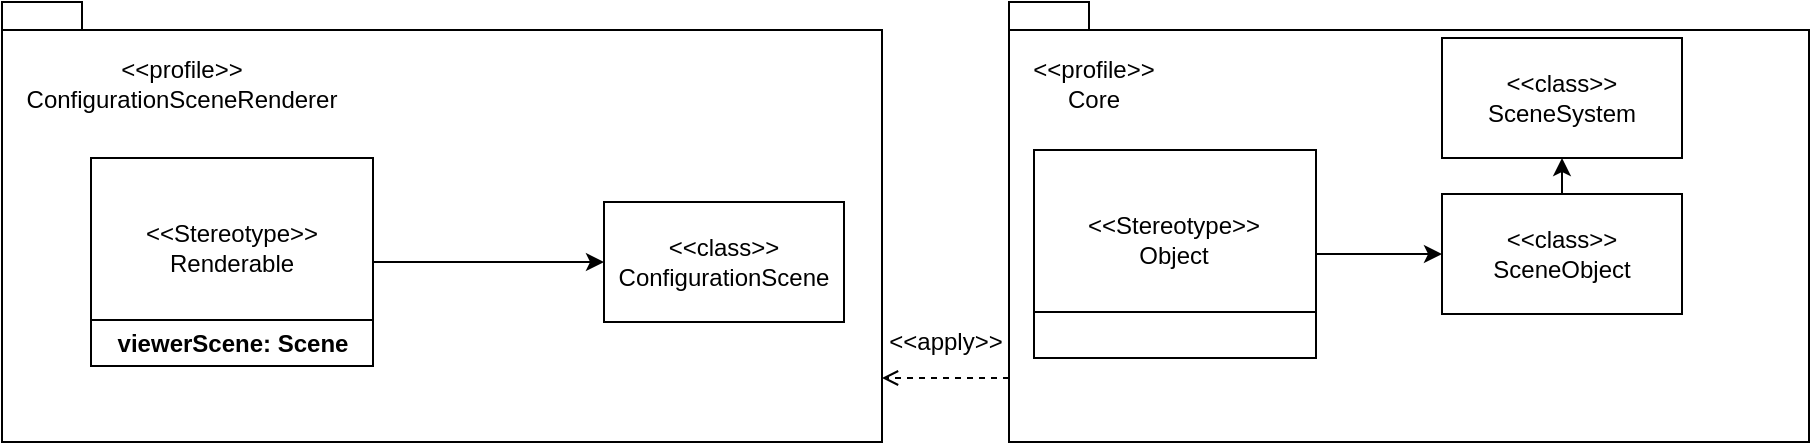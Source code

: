<mxfile version="22.0.4" type="device">
  <diagram name="Page-1" id="QF-HFR9DMq3BP3aIpiYZ">
    <mxGraphModel dx="-557" dy="-3897" grid="1" gridSize="10" guides="1" tooltips="1" connect="1" arrows="1" fold="1" page="1" pageScale="1" pageWidth="850" pageHeight="1100" math="0" shadow="0">
      <root>
        <mxCell id="0" />
        <mxCell id="1" parent="0" />
        <mxCell id="QaxwCflCojPM-nvT5ss5-1" value="" style="shape=folder;fontStyle=1;spacingTop=10;tabWidth=40;tabHeight=14;tabPosition=left;html=1;whiteSpace=wrap;" vertex="1" parent="1">
          <mxGeometry x="1890" y="4950" width="440" height="220" as="geometry" />
        </mxCell>
        <mxCell id="QaxwCflCojPM-nvT5ss5-2" style="edgeStyle=orthogonalEdgeStyle;rounded=0;orthogonalLoop=1;jettySize=auto;html=1;exitX=0;exitY=0.5;exitDx=0;exitDy=0;entryX=0;entryY=0.5;entryDx=0;entryDy=0;" edge="1" parent="1" source="QaxwCflCojPM-nvT5ss5-3" target="QaxwCflCojPM-nvT5ss5-7">
          <mxGeometry relative="1" as="geometry" />
        </mxCell>
        <mxCell id="QaxwCflCojPM-nvT5ss5-3" value="viewerScene: Scene" style="swimlane;whiteSpace=wrap;html=1;direction=west;" vertex="1" parent="1">
          <mxGeometry x="1934.5" y="5028" width="141" height="104" as="geometry" />
        </mxCell>
        <mxCell id="QaxwCflCojPM-nvT5ss5-4" value="&amp;lt;&amp;lt;Stereotype&amp;gt;&amp;gt;&lt;br&gt;Renderable" style="text;html=1;strokeColor=none;fillColor=none;align=center;verticalAlign=middle;whiteSpace=wrap;rounded=0;" vertex="1" parent="QaxwCflCojPM-nvT5ss5-3">
          <mxGeometry x="40" y="30" width="60" height="30" as="geometry" />
        </mxCell>
        <mxCell id="QaxwCflCojPM-nvT5ss5-5" value="" style="shape=folder;fontStyle=1;spacingTop=10;tabWidth=40;tabHeight=14;tabPosition=left;html=1;whiteSpace=wrap;" vertex="1" parent="1">
          <mxGeometry x="2393.5" y="4950" width="400" height="220" as="geometry" />
        </mxCell>
        <mxCell id="QaxwCflCojPM-nvT5ss5-6" value="&amp;lt;&amp;lt;profile&amp;gt;&amp;gt;&lt;br style=&quot;border-color: var(--border-color); font-weight: 700;&quot;&gt;ConfigurationSceneRenderer" style="text;html=1;strokeColor=none;fillColor=none;align=center;verticalAlign=middle;whiteSpace=wrap;rounded=0;" vertex="1" parent="1">
          <mxGeometry x="1950" y="4976" width="60" height="30" as="geometry" />
        </mxCell>
        <mxCell id="QaxwCflCojPM-nvT5ss5-7" value="&amp;lt;&amp;lt;class&amp;gt;&amp;gt;&lt;br&gt;ConfigurationScene" style="rounded=0;whiteSpace=wrap;html=1;" vertex="1" parent="1">
          <mxGeometry x="2191" y="5050" width="120" height="60" as="geometry" />
        </mxCell>
        <mxCell id="QaxwCflCojPM-nvT5ss5-8" value="&amp;lt;&amp;lt;profile&amp;gt;&amp;gt;&lt;br&gt;Core" style="text;html=1;strokeColor=none;fillColor=none;align=center;verticalAlign=middle;whiteSpace=wrap;rounded=0;" vertex="1" parent="1">
          <mxGeometry x="2405.5" y="4976" width="60" height="30" as="geometry" />
        </mxCell>
        <mxCell id="QaxwCflCojPM-nvT5ss5-9" style="edgeStyle=orthogonalEdgeStyle;rounded=0;orthogonalLoop=1;jettySize=auto;html=1;entryX=0;entryY=0.5;entryDx=0;entryDy=0;" edge="1" parent="1" source="QaxwCflCojPM-nvT5ss5-10" target="QaxwCflCojPM-nvT5ss5-16">
          <mxGeometry relative="1" as="geometry" />
        </mxCell>
        <mxCell id="QaxwCflCojPM-nvT5ss5-10" value="" style="swimlane;whiteSpace=wrap;html=1;direction=west;" vertex="1" parent="1">
          <mxGeometry x="2406" y="5024" width="141" height="104" as="geometry" />
        </mxCell>
        <mxCell id="QaxwCflCojPM-nvT5ss5-11" value="&amp;lt;&amp;lt;Stereotype&amp;gt;&amp;gt;&lt;br&gt;Object" style="text;html=1;strokeColor=none;fillColor=none;align=center;verticalAlign=middle;whiteSpace=wrap;rounded=0;" vertex="1" parent="QaxwCflCojPM-nvT5ss5-10">
          <mxGeometry x="40" y="30" width="60" height="30" as="geometry" />
        </mxCell>
        <mxCell id="QaxwCflCojPM-nvT5ss5-12" style="edgeStyle=orthogonalEdgeStyle;rounded=0;orthogonalLoop=1;jettySize=auto;html=1;entryX=0;entryY=0;entryDx=440;entryDy=188;entryPerimeter=0;exitX=0;exitY=0;exitDx=0;exitDy=188;exitPerimeter=0;endArrow=open;endFill=0;dashed=1;" edge="1" parent="1" source="QaxwCflCojPM-nvT5ss5-5" target="QaxwCflCojPM-nvT5ss5-1">
          <mxGeometry relative="1" as="geometry">
            <mxPoint x="2355.5" y="5332" as="sourcePoint" />
          </mxGeometry>
        </mxCell>
        <mxCell id="QaxwCflCojPM-nvT5ss5-13" value="&amp;lt;&amp;lt;apply&amp;gt;&amp;gt;" style="text;html=1;strokeColor=none;fillColor=none;align=center;verticalAlign=middle;whiteSpace=wrap;rounded=0;" vertex="1" parent="1">
          <mxGeometry x="2331.5" y="5105" width="60" height="30" as="geometry" />
        </mxCell>
        <mxCell id="QaxwCflCojPM-nvT5ss5-14" style="edgeStyle=orthogonalEdgeStyle;rounded=0;orthogonalLoop=1;jettySize=auto;html=1;exitX=0.5;exitY=0;exitDx=0;exitDy=0;entryX=0.5;entryY=1;entryDx=0;entryDy=0;" edge="1" parent="1" source="QaxwCflCojPM-nvT5ss5-16" target="QaxwCflCojPM-nvT5ss5-15">
          <mxGeometry relative="1" as="geometry">
            <mxPoint x="2815.5" y="5122" as="targetPoint" />
          </mxGeometry>
        </mxCell>
        <mxCell id="QaxwCflCojPM-nvT5ss5-15" value="&amp;lt;&amp;lt;class&amp;gt;&amp;gt;&lt;br&gt;SceneSystem" style="rounded=0;whiteSpace=wrap;html=1;" vertex="1" parent="1">
          <mxGeometry x="2610" y="4968" width="120" height="60" as="geometry" />
        </mxCell>
        <mxCell id="QaxwCflCojPM-nvT5ss5-16" value="&amp;lt;&amp;lt;class&amp;gt;&amp;gt;&lt;br&gt;SceneObject" style="rounded=0;whiteSpace=wrap;html=1;" vertex="1" parent="1">
          <mxGeometry x="2610" y="5046" width="120" height="60" as="geometry" />
        </mxCell>
      </root>
    </mxGraphModel>
  </diagram>
</mxfile>
